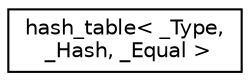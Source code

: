 digraph "Graphical Class Hierarchy"
{
  edge [fontname="Helvetica",fontsize="10",labelfontname="Helvetica",labelfontsize="10"];
  node [fontname="Helvetica",fontsize="10",shape=record];
  rankdir="LR";
  Node1 [label="hash_table\< _Type,\l _Hash, _Equal \>",height=0.2,width=0.4,color="black", fillcolor="white", style="filled",URL="$classhash__table.html"];
}
